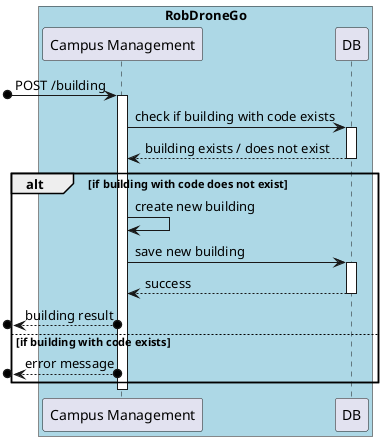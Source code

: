 @startuml SD Lv2

box "RobDroneGo" #LightBlue
    participant "Campus Management" as campus
    participant "DB" as DB
end box

[o-> campus : POST /building
activate campus

campus -> DB : check if building with code exists
activate DB
DB --> campus : building exists / does not exist
deactivate DB

alt if building with code does not exist

    campus -> campus : create new building

    campus -> DB : save new building
    activate DB
    DB --> campus : success
    deactivate DB

    [o<--o campus : building result

else if building with code exists

    [o<--o campus : error message

end
deactivate campus

@enduml
